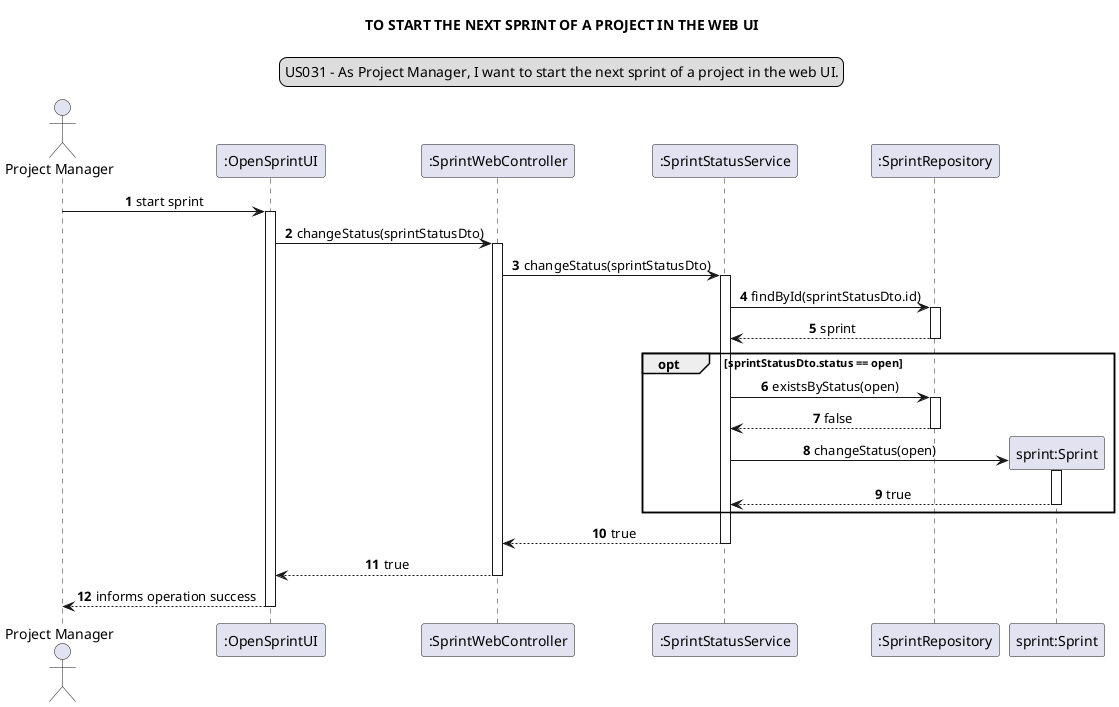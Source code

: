 @startuml
skinparam sequenceMessageAlign center
title TO START THE NEXT SPRINT OF A PROJECT IN THE WEB UI
legend top
US031 - As Project Manager, I want to start the next sprint of a project in the web UI.
end legend
autonumber

actor "Project Manager" as pm
participant ":OpenSprintUI" as ui
participant ":SprintWebController" as controller
participant ":SprintStatusService" as service
participant ":SprintRepository" as repo
participant "sprint:Sprint" as sprint

pm -> ui: start sprint
activate ui
ui -> controller: changeStatus(sprintStatusDto)
activate controller
controller -> service: changeStatus(sprintStatusDto)
activate service
service -> repo: findById(sprintStatusDto.id)
activate repo
repo --> service: sprint
deactivate repo
opt sprintStatusDto.status == open
service -> repo: existsByStatus(open)
activate repo
repo --> service: false
deactivate repo
create sprint
service -> sprint: changeStatus(open)
activate sprint
sprint --> service: true
deactivate sprint
end
service --> controller: true
deactivate service
controller --> ui: true
deactivate controller
ui --> pm: informs operation success
deactivate ui
@enduml